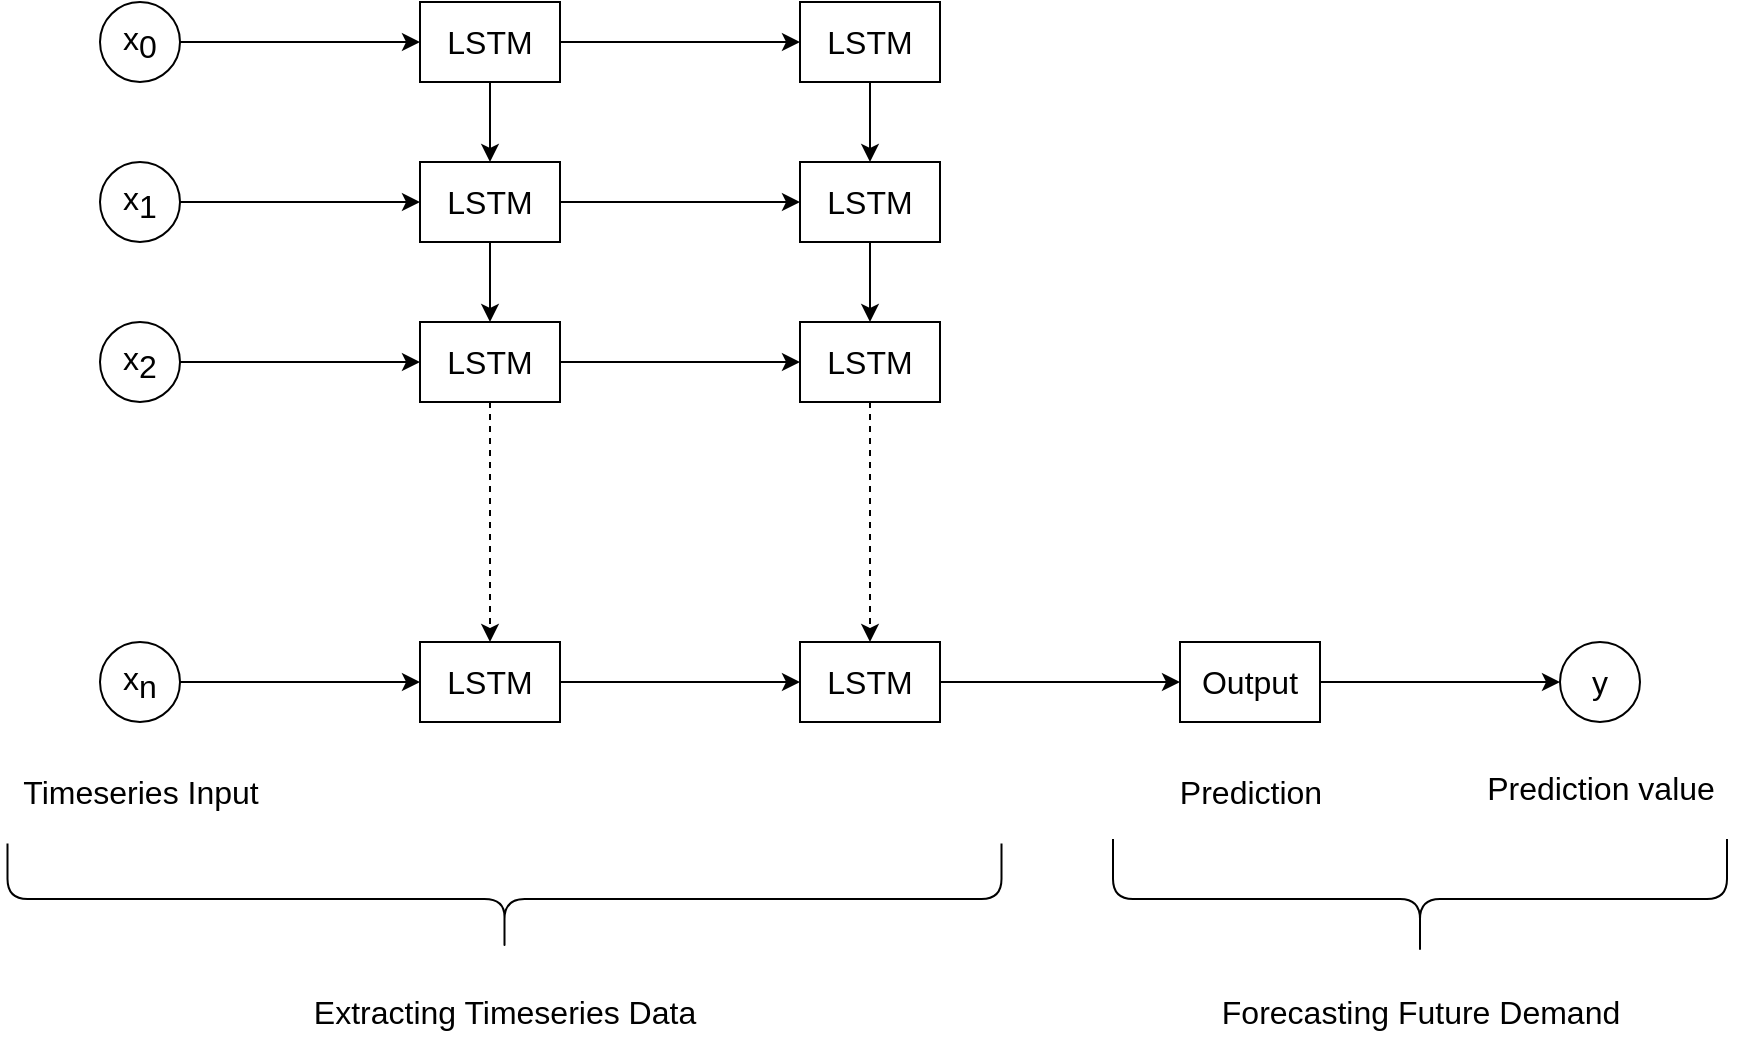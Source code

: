 <mxfile version="22.1.18" type="device">
  <diagram name="Seite-1" id="KtAmRukyQo9AMIs0m7YB">
    <mxGraphModel dx="1434" dy="782" grid="1" gridSize="10" guides="1" tooltips="1" connect="1" arrows="1" fold="1" page="1" pageScale="1" pageWidth="827" pageHeight="1169" math="0" shadow="0">
      <root>
        <mxCell id="0" />
        <mxCell id="1" parent="0" />
        <mxCell id="_-u4nk5jLVh5qS1A3oC5-23" style="edgeStyle=orthogonalEdgeStyle;rounded=0;orthogonalLoop=1;jettySize=auto;html=1;exitX=1;exitY=0.5;exitDx=0;exitDy=0;entryX=0;entryY=0.5;entryDx=0;entryDy=0;fontSize=16;" edge="1" parent="1" source="_-u4nk5jLVh5qS1A3oC5-1" target="_-u4nk5jLVh5qS1A3oC5-8">
          <mxGeometry relative="1" as="geometry" />
        </mxCell>
        <mxCell id="_-u4nk5jLVh5qS1A3oC5-1" value="x&lt;sub style=&quot;font-size: 16px;&quot;&gt;0&lt;/sub&gt;" style="ellipse;whiteSpace=wrap;html=1;aspect=fixed;fontSize=16;" vertex="1" parent="1">
          <mxGeometry x="120" y="190" width="40" height="40" as="geometry" />
        </mxCell>
        <mxCell id="_-u4nk5jLVh5qS1A3oC5-37" style="edgeStyle=orthogonalEdgeStyle;rounded=0;orthogonalLoop=1;jettySize=auto;html=1;exitX=1;exitY=0.5;exitDx=0;exitDy=0;entryX=0;entryY=0.5;entryDx=0;entryDy=0;" edge="1" parent="1" source="_-u4nk5jLVh5qS1A3oC5-2" target="_-u4nk5jLVh5qS1A3oC5-10">
          <mxGeometry relative="1" as="geometry" />
        </mxCell>
        <mxCell id="_-u4nk5jLVh5qS1A3oC5-2" value="x&lt;sub style=&quot;font-size: 16px;&quot;&gt;n&lt;/sub&gt;" style="ellipse;whiteSpace=wrap;html=1;aspect=fixed;fontSize=16;" vertex="1" parent="1">
          <mxGeometry x="120" y="510" width="40" height="40" as="geometry" />
        </mxCell>
        <mxCell id="_-u4nk5jLVh5qS1A3oC5-36" style="edgeStyle=orthogonalEdgeStyle;rounded=0;orthogonalLoop=1;jettySize=auto;html=1;exitX=1;exitY=0.5;exitDx=0;exitDy=0;entryX=0;entryY=0.5;entryDx=0;entryDy=0;" edge="1" parent="1" source="_-u4nk5jLVh5qS1A3oC5-4" target="_-u4nk5jLVh5qS1A3oC5-11">
          <mxGeometry relative="1" as="geometry" />
        </mxCell>
        <mxCell id="_-u4nk5jLVh5qS1A3oC5-4" value="x&lt;sub style=&quot;font-size: 16px;&quot;&gt;2&lt;/sub&gt;" style="ellipse;whiteSpace=wrap;html=1;aspect=fixed;fontSize=16;" vertex="1" parent="1">
          <mxGeometry x="120" y="350" width="40" height="40" as="geometry" />
        </mxCell>
        <mxCell id="_-u4nk5jLVh5qS1A3oC5-35" style="edgeStyle=orthogonalEdgeStyle;rounded=0;orthogonalLoop=1;jettySize=auto;html=1;exitX=1;exitY=0.5;exitDx=0;exitDy=0;entryX=0;entryY=0.5;entryDx=0;entryDy=0;" edge="1" parent="1" source="_-u4nk5jLVh5qS1A3oC5-5" target="_-u4nk5jLVh5qS1A3oC5-12">
          <mxGeometry relative="1" as="geometry" />
        </mxCell>
        <mxCell id="_-u4nk5jLVh5qS1A3oC5-5" value="x&lt;sub style=&quot;font-size: 16px;&quot;&gt;1&lt;/sub&gt;" style="ellipse;whiteSpace=wrap;html=1;aspect=fixed;fontSize=16;" vertex="1" parent="1">
          <mxGeometry x="120" y="270" width="40" height="40" as="geometry" />
        </mxCell>
        <mxCell id="_-u4nk5jLVh5qS1A3oC5-24" style="edgeStyle=orthogonalEdgeStyle;rounded=0;orthogonalLoop=1;jettySize=auto;html=1;exitX=1;exitY=0.5;exitDx=0;exitDy=0;entryX=0;entryY=0.5;entryDx=0;entryDy=0;fontSize=16;" edge="1" parent="1" source="_-u4nk5jLVh5qS1A3oC5-8" target="_-u4nk5jLVh5qS1A3oC5-9">
          <mxGeometry relative="1" as="geometry" />
        </mxCell>
        <mxCell id="_-u4nk5jLVh5qS1A3oC5-25" style="edgeStyle=orthogonalEdgeStyle;rounded=0;orthogonalLoop=1;jettySize=auto;html=1;exitX=0.5;exitY=1;exitDx=0;exitDy=0;entryX=0.5;entryY=0;entryDx=0;entryDy=0;fontSize=16;" edge="1" parent="1" source="_-u4nk5jLVh5qS1A3oC5-8" target="_-u4nk5jLVh5qS1A3oC5-12">
          <mxGeometry relative="1" as="geometry" />
        </mxCell>
        <mxCell id="_-u4nk5jLVh5qS1A3oC5-8" value="LSTM" style="rounded=0;whiteSpace=wrap;html=1;fontSize=16;" vertex="1" parent="1">
          <mxGeometry x="280" y="190" width="70" height="40" as="geometry" />
        </mxCell>
        <mxCell id="_-u4nk5jLVh5qS1A3oC5-32" style="edgeStyle=orthogonalEdgeStyle;rounded=0;orthogonalLoop=1;jettySize=auto;html=1;exitX=0.5;exitY=1;exitDx=0;exitDy=0;entryX=0.5;entryY=0;entryDx=0;entryDy=0;fontSize=16;" edge="1" parent="1" source="_-u4nk5jLVh5qS1A3oC5-9" target="_-u4nk5jLVh5qS1A3oC5-15">
          <mxGeometry relative="1" as="geometry" />
        </mxCell>
        <mxCell id="_-u4nk5jLVh5qS1A3oC5-9" value="LSTM" style="rounded=0;whiteSpace=wrap;html=1;fontSize=16;" vertex="1" parent="1">
          <mxGeometry x="470" y="190" width="70" height="40" as="geometry" />
        </mxCell>
        <mxCell id="_-u4nk5jLVh5qS1A3oC5-29" style="edgeStyle=orthogonalEdgeStyle;rounded=0;orthogonalLoop=1;jettySize=auto;html=1;exitX=1;exitY=0.5;exitDx=0;exitDy=0;fontSize=16;" edge="1" parent="1" source="_-u4nk5jLVh5qS1A3oC5-10" target="_-u4nk5jLVh5qS1A3oC5-13">
          <mxGeometry relative="1" as="geometry" />
        </mxCell>
        <mxCell id="_-u4nk5jLVh5qS1A3oC5-10" value="LSTM" style="rounded=0;whiteSpace=wrap;html=1;fontSize=16;" vertex="1" parent="1">
          <mxGeometry x="280" y="510" width="70" height="40" as="geometry" />
        </mxCell>
        <mxCell id="_-u4nk5jLVh5qS1A3oC5-27" style="edgeStyle=orthogonalEdgeStyle;rounded=0;orthogonalLoop=1;jettySize=auto;html=1;exitX=0.5;exitY=1;exitDx=0;exitDy=0;entryX=0.5;entryY=0;entryDx=0;entryDy=0;dashed=1;fontSize=16;" edge="1" parent="1" source="_-u4nk5jLVh5qS1A3oC5-11" target="_-u4nk5jLVh5qS1A3oC5-10">
          <mxGeometry relative="1" as="geometry" />
        </mxCell>
        <mxCell id="_-u4nk5jLVh5qS1A3oC5-30" style="edgeStyle=orthogonalEdgeStyle;rounded=0;orthogonalLoop=1;jettySize=auto;html=1;exitX=1;exitY=0.5;exitDx=0;exitDy=0;entryX=0;entryY=0.5;entryDx=0;entryDy=0;fontSize=16;" edge="1" parent="1" source="_-u4nk5jLVh5qS1A3oC5-11" target="_-u4nk5jLVh5qS1A3oC5-14">
          <mxGeometry relative="1" as="geometry" />
        </mxCell>
        <mxCell id="_-u4nk5jLVh5qS1A3oC5-11" value="LSTM" style="rounded=0;whiteSpace=wrap;html=1;fontSize=16;" vertex="1" parent="1">
          <mxGeometry x="280" y="350" width="70" height="40" as="geometry" />
        </mxCell>
        <mxCell id="_-u4nk5jLVh5qS1A3oC5-26" style="edgeStyle=orthogonalEdgeStyle;rounded=0;orthogonalLoop=1;jettySize=auto;html=1;exitX=0.5;exitY=1;exitDx=0;exitDy=0;entryX=0.5;entryY=0;entryDx=0;entryDy=0;fontSize=16;" edge="1" parent="1" source="_-u4nk5jLVh5qS1A3oC5-12" target="_-u4nk5jLVh5qS1A3oC5-11">
          <mxGeometry relative="1" as="geometry" />
        </mxCell>
        <mxCell id="_-u4nk5jLVh5qS1A3oC5-31" style="edgeStyle=orthogonalEdgeStyle;rounded=0;orthogonalLoop=1;jettySize=auto;html=1;exitX=1;exitY=0.5;exitDx=0;exitDy=0;entryX=0;entryY=0.5;entryDx=0;entryDy=0;fontSize=16;" edge="1" parent="1" source="_-u4nk5jLVh5qS1A3oC5-12" target="_-u4nk5jLVh5qS1A3oC5-15">
          <mxGeometry relative="1" as="geometry" />
        </mxCell>
        <mxCell id="_-u4nk5jLVh5qS1A3oC5-12" value="LSTM" style="rounded=0;whiteSpace=wrap;html=1;fontSize=16;" vertex="1" parent="1">
          <mxGeometry x="280" y="270" width="70" height="40" as="geometry" />
        </mxCell>
        <mxCell id="_-u4nk5jLVh5qS1A3oC5-34" style="edgeStyle=orthogonalEdgeStyle;rounded=0;orthogonalLoop=1;jettySize=auto;html=1;exitX=1;exitY=0.5;exitDx=0;exitDy=0;entryX=0;entryY=0.5;entryDx=0;entryDy=0;fontSize=16;" edge="1" parent="1" source="_-u4nk5jLVh5qS1A3oC5-13" target="_-u4nk5jLVh5qS1A3oC5-19">
          <mxGeometry relative="1" as="geometry" />
        </mxCell>
        <mxCell id="_-u4nk5jLVh5qS1A3oC5-13" value="LSTM" style="rounded=0;whiteSpace=wrap;html=1;fontSize=16;" vertex="1" parent="1">
          <mxGeometry x="470" y="510" width="70" height="40" as="geometry" />
        </mxCell>
        <mxCell id="_-u4nk5jLVh5qS1A3oC5-28" style="edgeStyle=orthogonalEdgeStyle;rounded=0;orthogonalLoop=1;jettySize=auto;html=1;exitX=0.5;exitY=1;exitDx=0;exitDy=0;dashed=1;fontSize=16;" edge="1" parent="1" source="_-u4nk5jLVh5qS1A3oC5-14" target="_-u4nk5jLVh5qS1A3oC5-13">
          <mxGeometry relative="1" as="geometry" />
        </mxCell>
        <mxCell id="_-u4nk5jLVh5qS1A3oC5-14" value="LSTM" style="rounded=0;whiteSpace=wrap;html=1;fontSize=16;" vertex="1" parent="1">
          <mxGeometry x="470" y="350" width="70" height="40" as="geometry" />
        </mxCell>
        <mxCell id="_-u4nk5jLVh5qS1A3oC5-33" style="edgeStyle=orthogonalEdgeStyle;rounded=0;orthogonalLoop=1;jettySize=auto;html=1;exitX=0.5;exitY=1;exitDx=0;exitDy=0;entryX=0.5;entryY=0;entryDx=0;entryDy=0;fontSize=16;" edge="1" parent="1" source="_-u4nk5jLVh5qS1A3oC5-15" target="_-u4nk5jLVh5qS1A3oC5-14">
          <mxGeometry relative="1" as="geometry" />
        </mxCell>
        <mxCell id="_-u4nk5jLVh5qS1A3oC5-15" value="LSTM" style="rounded=0;whiteSpace=wrap;html=1;fontSize=16;" vertex="1" parent="1">
          <mxGeometry x="470" y="270" width="70" height="40" as="geometry" />
        </mxCell>
        <mxCell id="_-u4nk5jLVh5qS1A3oC5-18" value="y" style="ellipse;whiteSpace=wrap;html=1;aspect=fixed;fontSize=16;" vertex="1" parent="1">
          <mxGeometry x="850" y="510" width="40" height="40" as="geometry" />
        </mxCell>
        <mxCell id="_-u4nk5jLVh5qS1A3oC5-20" style="edgeStyle=orthogonalEdgeStyle;rounded=0;orthogonalLoop=1;jettySize=auto;html=1;exitX=1;exitY=0.5;exitDx=0;exitDy=0;entryX=0;entryY=0.5;entryDx=0;entryDy=0;fontSize=16;" edge="1" parent="1" source="_-u4nk5jLVh5qS1A3oC5-19" target="_-u4nk5jLVh5qS1A3oC5-18">
          <mxGeometry relative="1" as="geometry" />
        </mxCell>
        <mxCell id="_-u4nk5jLVh5qS1A3oC5-19" value="Output" style="rounded=0;whiteSpace=wrap;html=1;fontSize=16;" vertex="1" parent="1">
          <mxGeometry x="660" y="510" width="70" height="40" as="geometry" />
        </mxCell>
        <mxCell id="_-u4nk5jLVh5qS1A3oC5-21" value="Prediction value" style="text;html=1;align=center;verticalAlign=middle;resizable=0;points=[];autosize=1;strokeColor=none;fillColor=none;fontSize=16;" vertex="1" parent="1">
          <mxGeometry x="800" y="568" width="140" height="30" as="geometry" />
        </mxCell>
        <mxCell id="_-u4nk5jLVh5qS1A3oC5-22" value="Timeseries Input" style="text;html=1;align=center;verticalAlign=middle;resizable=0;points=[];autosize=1;strokeColor=none;fillColor=none;fontSize=16;" vertex="1" parent="1">
          <mxGeometry x="70" y="570" width="140" height="30" as="geometry" />
        </mxCell>
        <mxCell id="_-u4nk5jLVh5qS1A3oC5-40" value="" style="shape=curlyBracket;whiteSpace=wrap;html=1;rounded=1;flipH=1;labelPosition=right;verticalLabelPosition=middle;align=left;verticalAlign=middle;rotation=90;" vertex="1" parent="1">
          <mxGeometry x="750" y="485" width="60" height="307" as="geometry" />
        </mxCell>
        <mxCell id="_-u4nk5jLVh5qS1A3oC5-41" value="" style="shape=curlyBracket;whiteSpace=wrap;html=1;rounded=1;flipH=1;labelPosition=right;verticalLabelPosition=middle;align=left;verticalAlign=middle;rotation=90;" vertex="1" parent="1">
          <mxGeometry x="294.5" y="390" width="55.5" height="497" as="geometry" />
        </mxCell>
        <mxCell id="_-u4nk5jLVh5qS1A3oC5-42" value="Prediction" style="text;html=1;align=center;verticalAlign=middle;resizable=0;points=[];autosize=1;strokeColor=none;fillColor=none;fontSize=16;" vertex="1" parent="1">
          <mxGeometry x="650" y="570" width="90" height="30" as="geometry" />
        </mxCell>
        <mxCell id="_-u4nk5jLVh5qS1A3oC5-44" value="Extracting Timeseries Data" style="text;html=1;align=center;verticalAlign=middle;resizable=0;points=[];autosize=1;strokeColor=none;fillColor=none;fontSize=16;" vertex="1" parent="1">
          <mxGeometry x="212.25" y="680" width="220" height="30" as="geometry" />
        </mxCell>
        <mxCell id="_-u4nk5jLVh5qS1A3oC5-45" value="Forecasting Future Demand" style="text;html=1;align=center;verticalAlign=middle;resizable=0;points=[];autosize=1;strokeColor=none;fillColor=none;fontSize=16;" vertex="1" parent="1">
          <mxGeometry x="670" y="680" width="220" height="30" as="geometry" />
        </mxCell>
      </root>
    </mxGraphModel>
  </diagram>
</mxfile>
